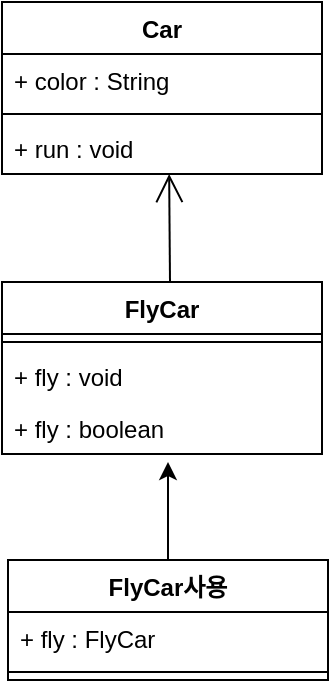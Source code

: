 <mxfile version="22.0.2" type="device">
  <diagram name="페이지-1" id="JjpsIx4K96zd8V7DKrNz">
    <mxGraphModel dx="1098" dy="988" grid="1" gridSize="10" guides="1" tooltips="1" connect="1" arrows="1" fold="1" page="1" pageScale="1" pageWidth="827" pageHeight="1169" math="0" shadow="0">
      <root>
        <mxCell id="0" />
        <mxCell id="1" parent="0" />
        <mxCell id="bdTFlXDPjcDwXjsXkFMz-1" value="Car" style="swimlane;fontStyle=1;align=center;verticalAlign=top;childLayout=stackLayout;horizontal=1;startSize=26;horizontalStack=0;resizeParent=1;resizeParentMax=0;resizeLast=0;collapsible=1;marginBottom=0;whiteSpace=wrap;html=1;" vertex="1" parent="1">
          <mxGeometry x="330" y="220" width="160" height="86" as="geometry" />
        </mxCell>
        <mxCell id="bdTFlXDPjcDwXjsXkFMz-2" value="+ color : String" style="text;strokeColor=none;fillColor=none;align=left;verticalAlign=top;spacingLeft=4;spacingRight=4;overflow=hidden;rotatable=0;points=[[0,0.5],[1,0.5]];portConstraint=eastwest;whiteSpace=wrap;html=1;" vertex="1" parent="bdTFlXDPjcDwXjsXkFMz-1">
          <mxGeometry y="26" width="160" height="26" as="geometry" />
        </mxCell>
        <mxCell id="bdTFlXDPjcDwXjsXkFMz-3" value="" style="line;strokeWidth=1;fillColor=none;align=left;verticalAlign=middle;spacingTop=-1;spacingLeft=3;spacingRight=3;rotatable=0;labelPosition=right;points=[];portConstraint=eastwest;strokeColor=inherit;" vertex="1" parent="bdTFlXDPjcDwXjsXkFMz-1">
          <mxGeometry y="52" width="160" height="8" as="geometry" />
        </mxCell>
        <mxCell id="bdTFlXDPjcDwXjsXkFMz-4" value="+ run : void" style="text;strokeColor=none;fillColor=none;align=left;verticalAlign=top;spacingLeft=4;spacingRight=4;overflow=hidden;rotatable=0;points=[[0,0.5],[1,0.5]];portConstraint=eastwest;whiteSpace=wrap;html=1;" vertex="1" parent="bdTFlXDPjcDwXjsXkFMz-1">
          <mxGeometry y="60" width="160" height="26" as="geometry" />
        </mxCell>
        <mxCell id="bdTFlXDPjcDwXjsXkFMz-5" value="FlyCar" style="swimlane;fontStyle=1;align=center;verticalAlign=top;childLayout=stackLayout;horizontal=1;startSize=26;horizontalStack=0;resizeParent=1;resizeParentMax=0;resizeLast=0;collapsible=1;marginBottom=0;whiteSpace=wrap;html=1;" vertex="1" parent="1">
          <mxGeometry x="330" y="360" width="160" height="86" as="geometry" />
        </mxCell>
        <mxCell id="bdTFlXDPjcDwXjsXkFMz-7" value="" style="line;strokeWidth=1;fillColor=none;align=left;verticalAlign=middle;spacingTop=-1;spacingLeft=3;spacingRight=3;rotatable=0;labelPosition=right;points=[];portConstraint=eastwest;strokeColor=inherit;" vertex="1" parent="bdTFlXDPjcDwXjsXkFMz-5">
          <mxGeometry y="26" width="160" height="8" as="geometry" />
        </mxCell>
        <mxCell id="bdTFlXDPjcDwXjsXkFMz-8" value="+ fly : void" style="text;strokeColor=none;fillColor=none;align=left;verticalAlign=top;spacingLeft=4;spacingRight=4;overflow=hidden;rotatable=0;points=[[0,0.5],[1,0.5]];portConstraint=eastwest;whiteSpace=wrap;html=1;" vertex="1" parent="bdTFlXDPjcDwXjsXkFMz-5">
          <mxGeometry y="34" width="160" height="26" as="geometry" />
        </mxCell>
        <mxCell id="bdTFlXDPjcDwXjsXkFMz-6" value="+ fly : boolean" style="text;strokeColor=none;fillColor=none;align=left;verticalAlign=top;spacingLeft=4;spacingRight=4;overflow=hidden;rotatable=0;points=[[0,0.5],[1,0.5]];portConstraint=eastwest;whiteSpace=wrap;html=1;" vertex="1" parent="bdTFlXDPjcDwXjsXkFMz-5">
          <mxGeometry y="60" width="160" height="26" as="geometry" />
        </mxCell>
        <mxCell id="bdTFlXDPjcDwXjsXkFMz-22" value="" style="edgeStyle=orthogonalEdgeStyle;rounded=0;orthogonalLoop=1;jettySize=auto;html=1;" edge="1" parent="1" source="bdTFlXDPjcDwXjsXkFMz-9">
          <mxGeometry relative="1" as="geometry">
            <mxPoint x="413" y="450" as="targetPoint" />
          </mxGeometry>
        </mxCell>
        <mxCell id="bdTFlXDPjcDwXjsXkFMz-9" value="FlyCar사용" style="swimlane;fontStyle=1;align=center;verticalAlign=top;childLayout=stackLayout;horizontal=1;startSize=26;horizontalStack=0;resizeParent=1;resizeParentMax=0;resizeLast=0;collapsible=1;marginBottom=0;whiteSpace=wrap;html=1;" vertex="1" parent="1">
          <mxGeometry x="333" y="499" width="160" height="60" as="geometry" />
        </mxCell>
        <mxCell id="bdTFlXDPjcDwXjsXkFMz-10" value="+ fly : FlyCar" style="text;strokeColor=none;fillColor=none;align=left;verticalAlign=top;spacingLeft=4;spacingRight=4;overflow=hidden;rotatable=0;points=[[0,0.5],[1,0.5]];portConstraint=eastwest;whiteSpace=wrap;html=1;" vertex="1" parent="bdTFlXDPjcDwXjsXkFMz-9">
          <mxGeometry y="26" width="160" height="26" as="geometry" />
        </mxCell>
        <mxCell id="bdTFlXDPjcDwXjsXkFMz-11" value="" style="line;strokeWidth=1;fillColor=none;align=left;verticalAlign=middle;spacingTop=-1;spacingLeft=3;spacingRight=3;rotatable=0;labelPosition=right;points=[];portConstraint=eastwest;strokeColor=inherit;" vertex="1" parent="bdTFlXDPjcDwXjsXkFMz-9">
          <mxGeometry y="52" width="160" height="8" as="geometry" />
        </mxCell>
        <mxCell id="bdTFlXDPjcDwXjsXkFMz-15" value="" style="endArrow=open;endFill=1;endSize=12;html=1;rounded=0;" edge="1" parent="1">
          <mxGeometry width="160" relative="1" as="geometry">
            <mxPoint x="414" y="360" as="sourcePoint" />
            <mxPoint x="413.58" y="306" as="targetPoint" />
            <Array as="points" />
          </mxGeometry>
        </mxCell>
      </root>
    </mxGraphModel>
  </diagram>
</mxfile>
